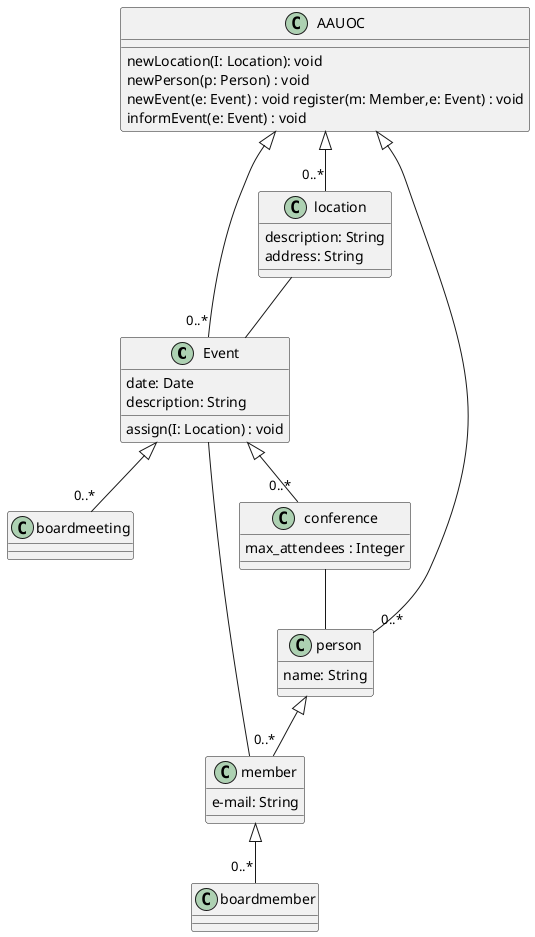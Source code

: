 @startuml
'https://plantuml.com/sequence-diagram

class Event{
date: Date
description: String
assign(I: Location) : void
}
class conference{
max_attendees : Integer
}
class boardmeeting
Event <|-- "0..*" conference
Event <|-- "0..*" boardmeeting

class person{
name: String
}
class member{
e-mail: String
}
class boardmember
person <|-- "0..*" member
member <|-- "0..*" boardmember
class AAUOC{
newLocation(I: Location): void
newPerson(p: Person) : void
newEvent(e: Event) : void register(m: Member,e: Event) : void
informEvent(e: Event) : void
}
class location{
description: String
address: String
}
AAUOC <|-- "0..*" location
location -- Event
AAUOC <|-- "0..*" Event
Event -- member
conference -- person
AAUOC <|-- "0..*" person
@enduml